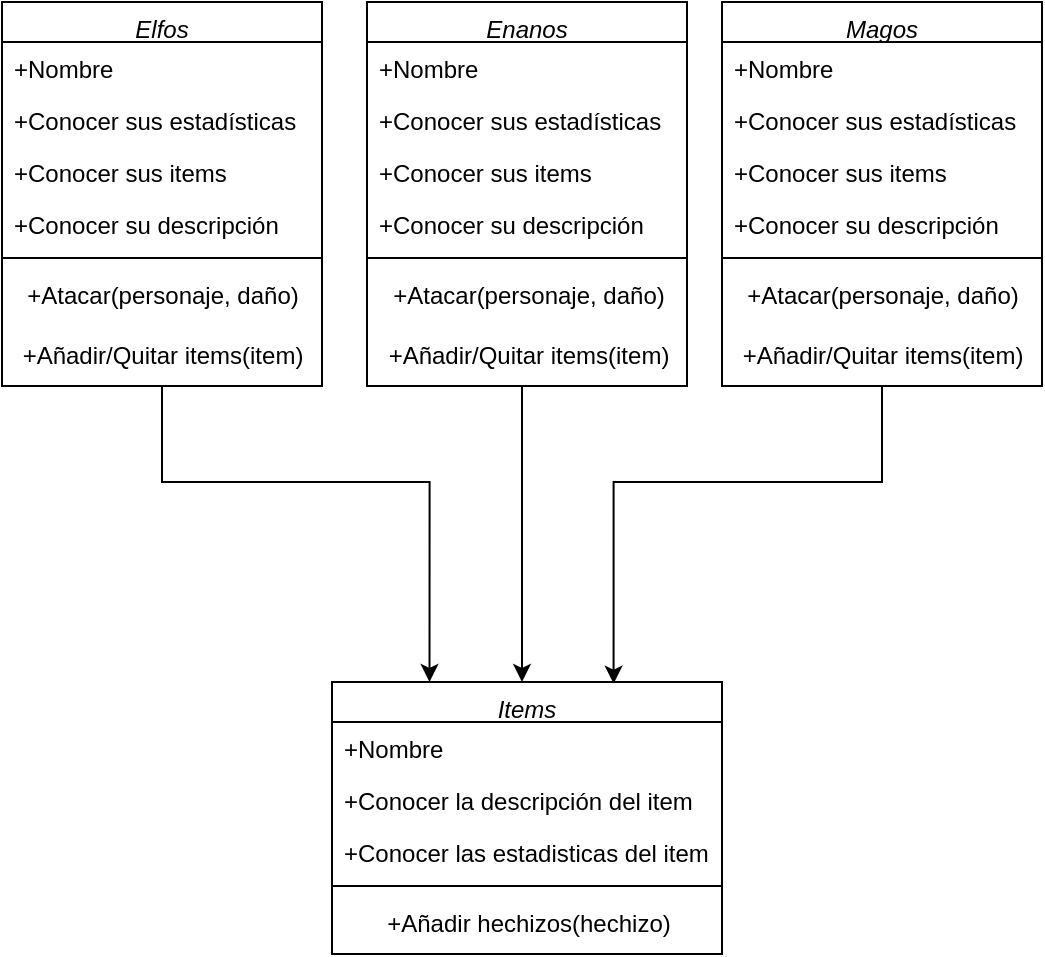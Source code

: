 <mxfile version="20.3.0" type="device"><diagram id="C5RBs43oDa-KdzZeNtuy" name="Page-1"><mxGraphModel dx="903" dy="476" grid="1" gridSize="10" guides="1" tooltips="1" connect="1" arrows="1" fold="1" page="1" pageScale="1" pageWidth="827" pageHeight="1169" math="0" shadow="0"><root><mxCell id="WIyWlLk6GJQsqaUBKTNV-0"/><mxCell id="WIyWlLk6GJQsqaUBKTNV-1" parent="WIyWlLk6GJQsqaUBKTNV-0"/><mxCell id="OqaerloE_gTOkobtlnSc-22" style="edgeStyle=orthogonalEdgeStyle;rounded=0;orthogonalLoop=1;jettySize=auto;html=1;entryX=0.25;entryY=0;entryDx=0;entryDy=0;" edge="1" parent="WIyWlLk6GJQsqaUBKTNV-1" source="zkfFHV4jXpPFQw0GAbJ--0" target="OqaerloE_gTOkobtlnSc-13"><mxGeometry relative="1" as="geometry"><mxPoint x="431" y="410" as="targetPoint"/><Array as="points"><mxPoint x="300" y="320"/><mxPoint x="434" y="320"/></Array></mxGeometry></mxCell><mxCell id="zkfFHV4jXpPFQw0GAbJ--0" value="Elfos" style="swimlane;fontStyle=2;align=center;verticalAlign=top;childLayout=stackLayout;horizontal=1;startSize=20;horizontalStack=0;resizeParent=1;resizeLast=0;collapsible=1;marginBottom=0;rounded=0;shadow=0;strokeWidth=1;" parent="WIyWlLk6GJQsqaUBKTNV-1" vertex="1"><mxGeometry x="220" y="80" width="160" height="192" as="geometry"><mxRectangle x="230" y="140" width="160" height="26" as="alternateBounds"/></mxGeometry></mxCell><mxCell id="zkfFHV4jXpPFQw0GAbJ--1" value="+Nombre" style="text;align=left;verticalAlign=top;spacingLeft=4;spacingRight=4;overflow=hidden;rotatable=0;points=[[0,0.5],[1,0.5]];portConstraint=eastwest;" parent="zkfFHV4jXpPFQw0GAbJ--0" vertex="1"><mxGeometry y="20" width="160" height="26" as="geometry"/></mxCell><mxCell id="zkfFHV4jXpPFQw0GAbJ--2" value="+Conocer sus estadísticas" style="text;align=left;verticalAlign=top;spacingLeft=4;spacingRight=4;overflow=hidden;rotatable=0;points=[[0,0.5],[1,0.5]];portConstraint=eastwest;rounded=0;shadow=0;html=0;" parent="zkfFHV4jXpPFQw0GAbJ--0" vertex="1"><mxGeometry y="46" width="160" height="26" as="geometry"/></mxCell><mxCell id="zkfFHV4jXpPFQw0GAbJ--3" value="+Conocer sus items&#10;" style="text;align=left;verticalAlign=top;spacingLeft=4;spacingRight=4;overflow=hidden;rotatable=0;points=[[0,0.5],[1,0.5]];portConstraint=eastwest;rounded=0;shadow=0;html=0;" parent="zkfFHV4jXpPFQw0GAbJ--0" vertex="1"><mxGeometry y="72" width="160" height="26" as="geometry"/></mxCell><mxCell id="OqaerloE_gTOkobtlnSc-0" value="+Conocer su descripción&#10;" style="text;align=left;verticalAlign=top;spacingLeft=4;spacingRight=4;overflow=hidden;rotatable=0;points=[[0,0.5],[1,0.5]];portConstraint=eastwest;rounded=0;shadow=0;html=0;" vertex="1" parent="zkfFHV4jXpPFQw0GAbJ--0"><mxGeometry y="98" width="160" height="26" as="geometry"/></mxCell><mxCell id="zkfFHV4jXpPFQw0GAbJ--4" value="" style="line;html=1;strokeWidth=1;align=left;verticalAlign=middle;spacingTop=-1;spacingLeft=3;spacingRight=3;rotatable=0;labelPosition=right;points=[];portConstraint=eastwest;" parent="zkfFHV4jXpPFQw0GAbJ--0" vertex="1"><mxGeometry y="124" width="160" height="8" as="geometry"/></mxCell><mxCell id="OqaerloE_gTOkobtlnSc-28" value="+Atacar(personaje, daño)" style="text;html=1;align=center;verticalAlign=middle;resizable=0;points=[];autosize=1;strokeColor=none;fillColor=none;" vertex="1" parent="zkfFHV4jXpPFQw0GAbJ--0"><mxGeometry y="132" width="160" height="30" as="geometry"/></mxCell><mxCell id="OqaerloE_gTOkobtlnSc-30" value="+Añadir/Quitar items(item)" style="text;html=1;align=center;verticalAlign=middle;resizable=0;points=[];autosize=1;strokeColor=none;fillColor=none;" vertex="1" parent="zkfFHV4jXpPFQw0GAbJ--0"><mxGeometry y="162" width="160" height="30" as="geometry"/></mxCell><mxCell id="OqaerloE_gTOkobtlnSc-23" style="edgeStyle=orthogonalEdgeStyle;rounded=0;orthogonalLoop=1;jettySize=auto;html=1;" edge="1" parent="WIyWlLk6GJQsqaUBKTNV-1" source="OqaerloE_gTOkobtlnSc-1" target="OqaerloE_gTOkobtlnSc-13"><mxGeometry relative="1" as="geometry"><Array as="points"><mxPoint x="480" y="370"/><mxPoint x="480" y="370"/></Array></mxGeometry></mxCell><mxCell id="OqaerloE_gTOkobtlnSc-1" value="Enanos" style="swimlane;fontStyle=2;align=center;verticalAlign=top;childLayout=stackLayout;horizontal=1;startSize=20;horizontalStack=0;resizeParent=1;resizeLast=0;collapsible=1;marginBottom=0;rounded=0;shadow=0;strokeWidth=1;" vertex="1" parent="WIyWlLk6GJQsqaUBKTNV-1"><mxGeometry x="402.5" y="80" width="160" height="192" as="geometry"><mxRectangle x="230" y="140" width="160" height="26" as="alternateBounds"/></mxGeometry></mxCell><mxCell id="OqaerloE_gTOkobtlnSc-2" value="+Nombre" style="text;align=left;verticalAlign=top;spacingLeft=4;spacingRight=4;overflow=hidden;rotatable=0;points=[[0,0.5],[1,0.5]];portConstraint=eastwest;" vertex="1" parent="OqaerloE_gTOkobtlnSc-1"><mxGeometry y="20" width="160" height="26" as="geometry"/></mxCell><mxCell id="OqaerloE_gTOkobtlnSc-3" value="+Conocer sus estadísticas" style="text;align=left;verticalAlign=top;spacingLeft=4;spacingRight=4;overflow=hidden;rotatable=0;points=[[0,0.5],[1,0.5]];portConstraint=eastwest;rounded=0;shadow=0;html=0;" vertex="1" parent="OqaerloE_gTOkobtlnSc-1"><mxGeometry y="46" width="160" height="26" as="geometry"/></mxCell><mxCell id="OqaerloE_gTOkobtlnSc-4" value="+Conocer sus items&#10;&#10;" style="text;align=left;verticalAlign=top;spacingLeft=4;spacingRight=4;overflow=hidden;rotatable=0;points=[[0,0.5],[1,0.5]];portConstraint=eastwest;rounded=0;shadow=0;html=0;" vertex="1" parent="OqaerloE_gTOkobtlnSc-1"><mxGeometry y="72" width="160" height="26" as="geometry"/></mxCell><mxCell id="OqaerloE_gTOkobtlnSc-5" value="+Conocer su descripción&#10;" style="text;align=left;verticalAlign=top;spacingLeft=4;spacingRight=4;overflow=hidden;rotatable=0;points=[[0,0.5],[1,0.5]];portConstraint=eastwest;rounded=0;shadow=0;html=0;" vertex="1" parent="OqaerloE_gTOkobtlnSc-1"><mxGeometry y="98" width="160" height="26" as="geometry"/></mxCell><mxCell id="OqaerloE_gTOkobtlnSc-6" value="" style="line;html=1;strokeWidth=1;align=left;verticalAlign=middle;spacingTop=-1;spacingLeft=3;spacingRight=3;rotatable=0;labelPosition=right;points=[];portConstraint=eastwest;" vertex="1" parent="OqaerloE_gTOkobtlnSc-1"><mxGeometry y="124" width="160" height="8" as="geometry"/></mxCell><mxCell id="OqaerloE_gTOkobtlnSc-25" value="+Atacar(personaje, daño)" style="text;html=1;align=center;verticalAlign=middle;resizable=0;points=[];autosize=1;strokeColor=none;fillColor=none;" vertex="1" parent="OqaerloE_gTOkobtlnSc-1"><mxGeometry y="132" width="160" height="30" as="geometry"/></mxCell><mxCell id="OqaerloE_gTOkobtlnSc-32" value="+Añadir/Quitar items(item)" style="text;html=1;align=center;verticalAlign=middle;resizable=0;points=[];autosize=1;strokeColor=none;fillColor=none;" vertex="1" parent="OqaerloE_gTOkobtlnSc-1"><mxGeometry y="162" width="160" height="30" as="geometry"/></mxCell><mxCell id="OqaerloE_gTOkobtlnSc-24" style="edgeStyle=orthogonalEdgeStyle;rounded=0;orthogonalLoop=1;jettySize=auto;html=1;exitX=0.5;exitY=1;exitDx=0;exitDy=0;entryX=0.722;entryY=0.006;entryDx=0;entryDy=0;entryPerimeter=0;" edge="1" parent="WIyWlLk6GJQsqaUBKTNV-1" source="OqaerloE_gTOkobtlnSc-7" target="OqaerloE_gTOkobtlnSc-13"><mxGeometry relative="1" as="geometry"><mxPoint x="530" y="320" as="targetPoint"/><Array as="points"><mxPoint x="660" y="320"/><mxPoint x="526" y="320"/></Array></mxGeometry></mxCell><mxCell id="OqaerloE_gTOkobtlnSc-7" value="Magos&#10;" style="swimlane;fontStyle=2;align=center;verticalAlign=top;childLayout=stackLayout;horizontal=1;startSize=20;horizontalStack=0;resizeParent=1;resizeLast=0;collapsible=1;marginBottom=0;rounded=0;shadow=0;strokeWidth=1;" vertex="1" parent="WIyWlLk6GJQsqaUBKTNV-1"><mxGeometry x="580" y="80" width="160" height="192" as="geometry"><mxRectangle x="230" y="140" width="160" height="26" as="alternateBounds"/></mxGeometry></mxCell><mxCell id="OqaerloE_gTOkobtlnSc-8" value="+Nombre" style="text;align=left;verticalAlign=top;spacingLeft=4;spacingRight=4;overflow=hidden;rotatable=0;points=[[0,0.5],[1,0.5]];portConstraint=eastwest;" vertex="1" parent="OqaerloE_gTOkobtlnSc-7"><mxGeometry y="20" width="160" height="26" as="geometry"/></mxCell><mxCell id="OqaerloE_gTOkobtlnSc-9" value="+Conocer sus estadísticas" style="text;align=left;verticalAlign=top;spacingLeft=4;spacingRight=4;overflow=hidden;rotatable=0;points=[[0,0.5],[1,0.5]];portConstraint=eastwest;rounded=0;shadow=0;html=0;" vertex="1" parent="OqaerloE_gTOkobtlnSc-7"><mxGeometry y="46" width="160" height="26" as="geometry"/></mxCell><mxCell id="OqaerloE_gTOkobtlnSc-10" value="+Conocer sus items&#10;&#10;" style="text;align=left;verticalAlign=top;spacingLeft=4;spacingRight=4;overflow=hidden;rotatable=0;points=[[0,0.5],[1,0.5]];portConstraint=eastwest;rounded=0;shadow=0;html=0;" vertex="1" parent="OqaerloE_gTOkobtlnSc-7"><mxGeometry y="72" width="160" height="26" as="geometry"/></mxCell><mxCell id="OqaerloE_gTOkobtlnSc-11" value="+Conocer su descripción&#10;" style="text;align=left;verticalAlign=top;spacingLeft=4;spacingRight=4;overflow=hidden;rotatable=0;points=[[0,0.5],[1,0.5]];portConstraint=eastwest;rounded=0;shadow=0;html=0;" vertex="1" parent="OqaerloE_gTOkobtlnSc-7"><mxGeometry y="98" width="160" height="26" as="geometry"/></mxCell><mxCell id="OqaerloE_gTOkobtlnSc-12" value="" style="line;html=1;strokeWidth=1;align=left;verticalAlign=middle;spacingTop=-1;spacingLeft=3;spacingRight=3;rotatable=0;labelPosition=right;points=[];portConstraint=eastwest;" vertex="1" parent="OqaerloE_gTOkobtlnSc-7"><mxGeometry y="124" width="160" height="8" as="geometry"/></mxCell><mxCell id="OqaerloE_gTOkobtlnSc-26" value="+Atacar(personaje, daño)" style="text;html=1;align=center;verticalAlign=middle;resizable=0;points=[];autosize=1;strokeColor=none;fillColor=none;" vertex="1" parent="OqaerloE_gTOkobtlnSc-7"><mxGeometry y="132" width="160" height="30" as="geometry"/></mxCell><mxCell id="OqaerloE_gTOkobtlnSc-27" value="+Añadir/Quitar items(item)" style="text;html=1;align=center;verticalAlign=middle;resizable=0;points=[];autosize=1;strokeColor=none;fillColor=none;" vertex="1" parent="OqaerloE_gTOkobtlnSc-7"><mxGeometry y="162" width="160" height="30" as="geometry"/></mxCell><mxCell id="OqaerloE_gTOkobtlnSc-13" value="Items" style="swimlane;fontStyle=2;align=center;verticalAlign=top;childLayout=stackLayout;horizontal=1;startSize=20;horizontalStack=0;resizeParent=1;resizeLast=0;collapsible=1;marginBottom=0;rounded=0;shadow=0;strokeWidth=1;" vertex="1" parent="WIyWlLk6GJQsqaUBKTNV-1"><mxGeometry x="385" y="420" width="195" height="136" as="geometry"><mxRectangle x="230" y="140" width="160" height="26" as="alternateBounds"/></mxGeometry></mxCell><mxCell id="OqaerloE_gTOkobtlnSc-14" value="+Nombre" style="text;align=left;verticalAlign=top;spacingLeft=4;spacingRight=4;overflow=hidden;rotatable=0;points=[[0,0.5],[1,0.5]];portConstraint=eastwest;" vertex="1" parent="OqaerloE_gTOkobtlnSc-13"><mxGeometry y="20" width="195" height="26" as="geometry"/></mxCell><mxCell id="OqaerloE_gTOkobtlnSc-15" value="+Conocer la descripción del item" style="text;align=left;verticalAlign=top;spacingLeft=4;spacingRight=4;overflow=hidden;rotatable=0;points=[[0,0.5],[1,0.5]];portConstraint=eastwest;rounded=0;shadow=0;html=0;" vertex="1" parent="OqaerloE_gTOkobtlnSc-13"><mxGeometry y="46" width="195" height="26" as="geometry"/></mxCell><mxCell id="OqaerloE_gTOkobtlnSc-16" value="+Conocer las estadisticas del item" style="text;align=left;verticalAlign=top;spacingLeft=4;spacingRight=4;overflow=hidden;rotatable=0;points=[[0,0.5],[1,0.5]];portConstraint=eastwest;rounded=0;shadow=0;html=0;" vertex="1" parent="OqaerloE_gTOkobtlnSc-13"><mxGeometry y="72" width="195" height="26" as="geometry"/></mxCell><mxCell id="OqaerloE_gTOkobtlnSc-18" value="" style="line;html=1;strokeWidth=1;align=left;verticalAlign=middle;spacingTop=-1;spacingLeft=3;spacingRight=3;rotatable=0;labelPosition=right;points=[];portConstraint=eastwest;" vertex="1" parent="OqaerloE_gTOkobtlnSc-13"><mxGeometry y="98" width="195" height="8" as="geometry"/></mxCell><mxCell id="OqaerloE_gTOkobtlnSc-29" value="+Añadir hechizos(hechizo)" style="text;html=1;align=center;verticalAlign=middle;resizable=0;points=[];autosize=1;strokeColor=none;fillColor=none;" vertex="1" parent="OqaerloE_gTOkobtlnSc-13"><mxGeometry y="106" width="195" height="30" as="geometry"/></mxCell></root></mxGraphModel></diagram></mxfile>